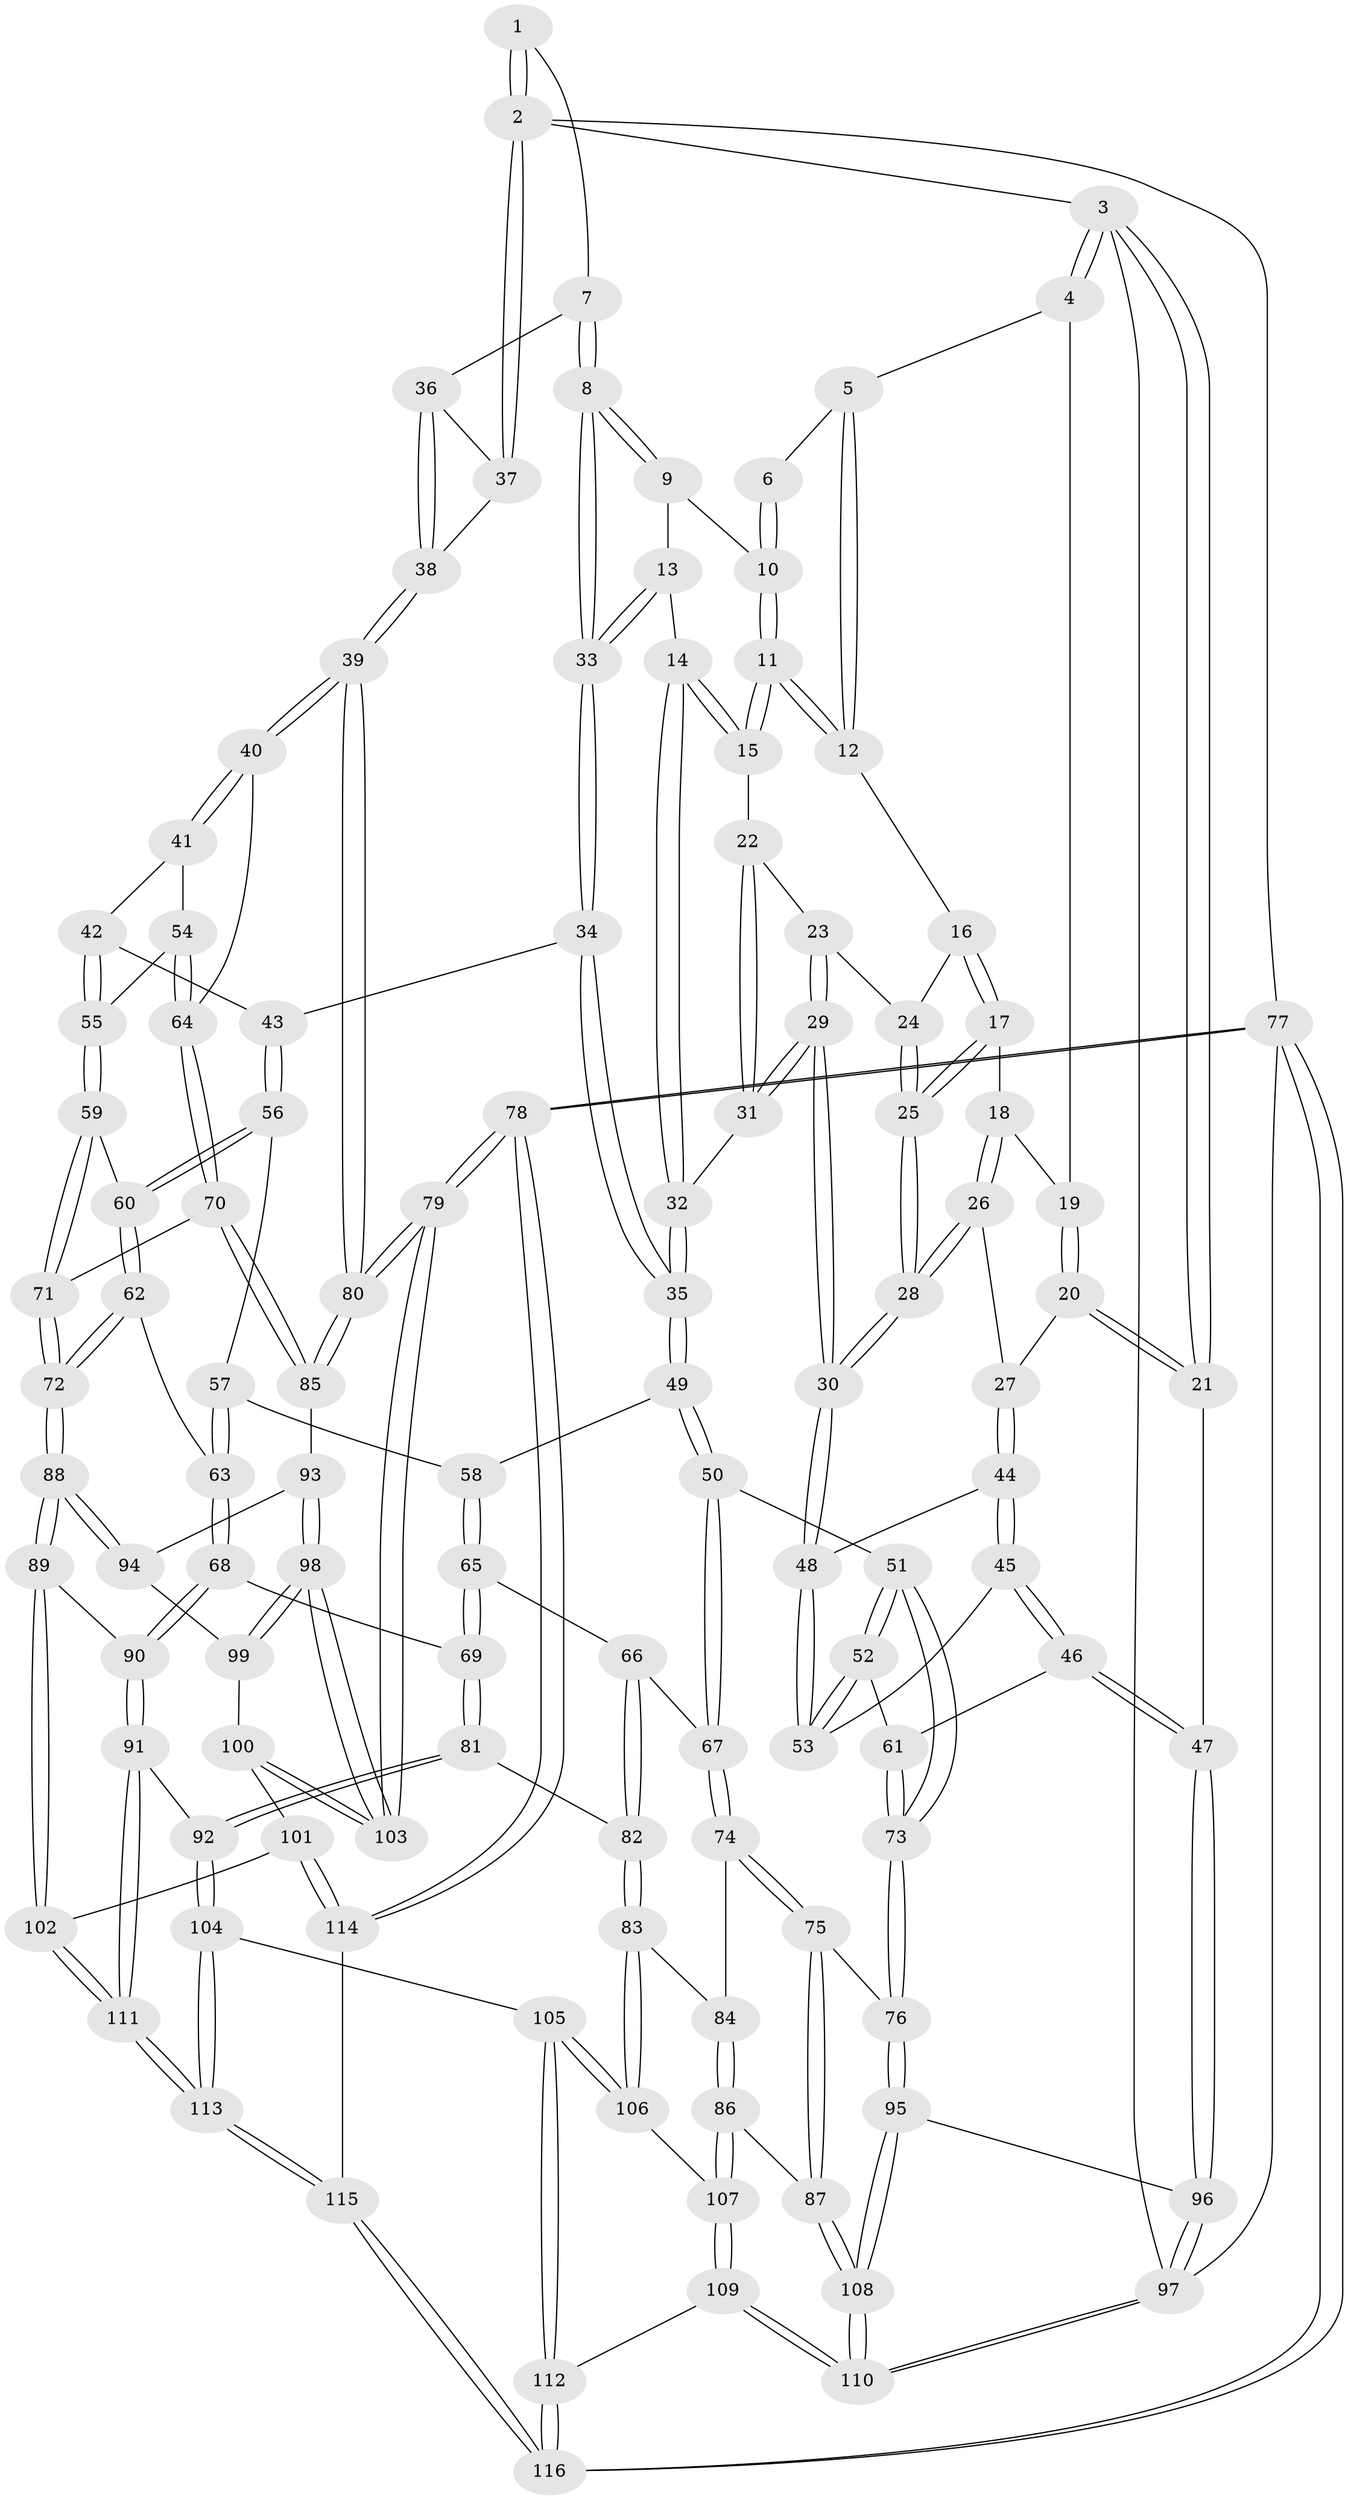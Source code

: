// coarse degree distribution, {5: 0.3275862068965517, 4: 0.3793103448275862, 6: 0.13793103448275862, 3: 0.08620689655172414, 2: 0.034482758620689655, 7: 0.034482758620689655}
// Generated by graph-tools (version 1.1) at 2025/21/03/04/25 18:21:06]
// undirected, 116 vertices, 287 edges
graph export_dot {
graph [start="1"]
  node [color=gray90,style=filled];
  1 [pos="+0.7493936373147112+0"];
  2 [pos="+1+0"];
  3 [pos="+0+0"];
  4 [pos="+0.04441745494587373+0"];
  5 [pos="+0.19099406649337095+0"];
  6 [pos="+0.5112814725372961+0"];
  7 [pos="+0.7530386184353467+0.22452684088356875"];
  8 [pos="+0.7306505338484206+0.27352100138626384"];
  9 [pos="+0.5391817169817464+0.1173989314973392"];
  10 [pos="+0.505694705433167+0.03821844711128594"];
  11 [pos="+0.4417355338257196+0.20179722224599034"];
  12 [pos="+0.3170680030129637+0.17076720913198196"];
  13 [pos="+0.579318859181418+0.2615879729698624"];
  14 [pos="+0.5180880325222994+0.27954813479861856"];
  15 [pos="+0.44316911981722834+0.21357406961432207"];
  16 [pos="+0.31251656859034427+0.19071766554740763"];
  17 [pos="+0.26429832458881963+0.24448078723972075"];
  18 [pos="+0.2313133355842723+0.24790176839864567"];
  19 [pos="+0.14620275467058633+0.09015968697579016"];
  20 [pos="+0.1410444050118223+0.3000278520205864"];
  21 [pos="+0+0.23373227058715695"];
  22 [pos="+0.40618748821274764+0.25373816378641206"];
  23 [pos="+0.36579647662556364+0.26305366111547707"];
  24 [pos="+0.35014975126751874+0.25365252925604626"];
  25 [pos="+0.29368250811521474+0.27997466096636575"];
  26 [pos="+0.1958520111744316+0.2994311906799959"];
  27 [pos="+0.16043064915531544+0.31472672503938615"];
  28 [pos="+0.30930529896733955+0.3607421514663938"];
  29 [pos="+0.33129491782342274+0.36512145963109105"];
  30 [pos="+0.3190558790575853+0.3737830736097756"];
  31 [pos="+0.4197757743462997+0.3417066858678662"];
  32 [pos="+0.4828308304838177+0.36200861517552285"];
  33 [pos="+0.7228211567328631+0.2943647472365267"];
  34 [pos="+0.7334182179718095+0.3603053315184227"];
  35 [pos="+0.5223522531549641+0.4784561080551416"];
  36 [pos="+0.8472963881067779+0.2248963745828573"];
  37 [pos="+1+0"];
  38 [pos="+1+0.3855715766371384"];
  39 [pos="+1+0.4356793648483728"];
  40 [pos="+1+0.4404851822239781"];
  41 [pos="+0.8613806065707456+0.4102064628951444"];
  42 [pos="+0.8009485025717764+0.4010132740263299"];
  43 [pos="+0.7566730106994889+0.3843085719668453"];
  44 [pos="+0.1584935204454543+0.3599764432788627"];
  45 [pos="+0.1300150436592949+0.4551651310290118"];
  46 [pos="+0+0.5572545401776214"];
  47 [pos="+0+0.5594229982952329"];
  48 [pos="+0.3150176573370036+0.3929289677150028"];
  49 [pos="+0.5095409477079457+0.5050367743488733"];
  50 [pos="+0.3934649830982279+0.5520039982060084"];
  51 [pos="+0.36021777417823847+0.5416874856082323"];
  52 [pos="+0.3348783709637441+0.5244401777399584"];
  53 [pos="+0.3127004148494978+0.4930068094277513"];
  54 [pos="+0.8590966412656422+0.5951020997258563"];
  55 [pos="+0.8367787446232198+0.6092133599603756"];
  56 [pos="+0.7211709391144465+0.5572941759223202"];
  57 [pos="+0.6590603118507551+0.5638047414472602"];
  58 [pos="+0.5627071632966855+0.5606065736168335"];
  59 [pos="+0.8352792924402641+0.6113414349358335"];
  60 [pos="+0.742515590154859+0.5973937307150657"];
  61 [pos="+0.17332829844613762+0.6201911831747806"];
  62 [pos="+0.7013995929486879+0.6815501294338214"];
  63 [pos="+0.6667806406260259+0.6981307260965465"];
  64 [pos="+1+0.46674690586840883"];
  65 [pos="+0.5822617160630973+0.6261879391266796"];
  66 [pos="+0.5273619961693123+0.6892424111227878"];
  67 [pos="+0.40673822946428045+0.6250076400913902"];
  68 [pos="+0.6624943586308332+0.7006014699043936"];
  69 [pos="+0.653749269171841+0.701764019802519"];
  70 [pos="+0.8678577199065453+0.7046459666102111"];
  71 [pos="+0.8624598725013791+0.7077710391947544"];
  72 [pos="+0.85214446761277+0.7536377473034196"];
  73 [pos="+0.23488265514268036+0.7331655519668049"];
  74 [pos="+0.4040217105000287+0.6890868020393713"];
  75 [pos="+0.32533827670923576+0.7672283038310106"];
  76 [pos="+0.23450232103790228+0.780153209576653"];
  77 [pos="+1+1"];
  78 [pos="+1+1"];
  79 [pos="+1+1"];
  80 [pos="+1+0.6146433095800619"];
  81 [pos="+0.6316762846832688+0.7299143229942311"];
  82 [pos="+0.525948866257958+0.7963807373010985"];
  83 [pos="+0.5258940948938681+0.7964523185163824"];
  84 [pos="+0.4085646842050934+0.6941603610943949"];
  85 [pos="+1+0.6247970182345302"];
  86 [pos="+0.41641320940030313+0.8483563583368292"];
  87 [pos="+0.4093247744560117+0.845951837509179"];
  88 [pos="+0.8524694484511117+0.7551984079945797"];
  89 [pos="+0.8236725027387253+0.8168239637972903"];
  90 [pos="+0.7441804926683734+0.8272367011066403"];
  91 [pos="+0.6947354628773766+0.8603414974698872"];
  92 [pos="+0.6770838996906866+0.8606810654962744"];
  93 [pos="+0.9442452529078809+0.7553000978779008"];
  94 [pos="+0.8785845350684516+0.7604652311442748"];
  95 [pos="+0.19795201934817103+0.8238859320433382"];
  96 [pos="+0+0.6935712134727517"];
  97 [pos="+0+1"];
  98 [pos="+1+0.8639377659844221"];
  99 [pos="+0.9433031569693378+0.8183011693714699"];
  100 [pos="+0.9391223778529789+0.8516538776785605"];
  101 [pos="+0.8861850273780341+0.8906727927147414"];
  102 [pos="+0.8272449864207302+0.8271832402288847"];
  103 [pos="+1+0.8960183296927473"];
  104 [pos="+0.5858674339985621+0.8965289973832395"];
  105 [pos="+0.5720575840463366+0.8942796131410107"];
  106 [pos="+0.5222621833788932+0.8218748175282229"];
  107 [pos="+0.4245874191347361+0.8524523822950398"];
  108 [pos="+0.21506274906505346+0.9269673349092574"];
  109 [pos="+0.3602099568560209+1"];
  110 [pos="+0.20465385085838445+1"];
  111 [pos="+0.7591718834917293+1"];
  112 [pos="+0.39000808180301744+1"];
  113 [pos="+0.7604468831134745+1"];
  114 [pos="+0.8873216692088927+0.89250780196239"];
  115 [pos="+0.7617671730852987+1"];
  116 [pos="+0.7762662822367314+1"];
  1 -- 2;
  1 -- 2;
  1 -- 7;
  2 -- 3;
  2 -- 37;
  2 -- 37;
  2 -- 77;
  3 -- 4;
  3 -- 4;
  3 -- 21;
  3 -- 21;
  3 -- 97;
  4 -- 5;
  4 -- 19;
  5 -- 6;
  5 -- 12;
  5 -- 12;
  6 -- 10;
  6 -- 10;
  7 -- 8;
  7 -- 8;
  7 -- 36;
  8 -- 9;
  8 -- 9;
  8 -- 33;
  8 -- 33;
  9 -- 10;
  9 -- 13;
  10 -- 11;
  10 -- 11;
  11 -- 12;
  11 -- 12;
  11 -- 15;
  11 -- 15;
  12 -- 16;
  13 -- 14;
  13 -- 33;
  13 -- 33;
  14 -- 15;
  14 -- 15;
  14 -- 32;
  14 -- 32;
  15 -- 22;
  16 -- 17;
  16 -- 17;
  16 -- 24;
  17 -- 18;
  17 -- 25;
  17 -- 25;
  18 -- 19;
  18 -- 26;
  18 -- 26;
  19 -- 20;
  19 -- 20;
  20 -- 21;
  20 -- 21;
  20 -- 27;
  21 -- 47;
  22 -- 23;
  22 -- 31;
  22 -- 31;
  23 -- 24;
  23 -- 29;
  23 -- 29;
  24 -- 25;
  24 -- 25;
  25 -- 28;
  25 -- 28;
  26 -- 27;
  26 -- 28;
  26 -- 28;
  27 -- 44;
  27 -- 44;
  28 -- 30;
  28 -- 30;
  29 -- 30;
  29 -- 30;
  29 -- 31;
  29 -- 31;
  30 -- 48;
  30 -- 48;
  31 -- 32;
  32 -- 35;
  32 -- 35;
  33 -- 34;
  33 -- 34;
  34 -- 35;
  34 -- 35;
  34 -- 43;
  35 -- 49;
  35 -- 49;
  36 -- 37;
  36 -- 38;
  36 -- 38;
  37 -- 38;
  38 -- 39;
  38 -- 39;
  39 -- 40;
  39 -- 40;
  39 -- 80;
  39 -- 80;
  40 -- 41;
  40 -- 41;
  40 -- 64;
  41 -- 42;
  41 -- 54;
  42 -- 43;
  42 -- 55;
  42 -- 55;
  43 -- 56;
  43 -- 56;
  44 -- 45;
  44 -- 45;
  44 -- 48;
  45 -- 46;
  45 -- 46;
  45 -- 53;
  46 -- 47;
  46 -- 47;
  46 -- 61;
  47 -- 96;
  47 -- 96;
  48 -- 53;
  48 -- 53;
  49 -- 50;
  49 -- 50;
  49 -- 58;
  50 -- 51;
  50 -- 67;
  50 -- 67;
  51 -- 52;
  51 -- 52;
  51 -- 73;
  51 -- 73;
  52 -- 53;
  52 -- 53;
  52 -- 61;
  54 -- 55;
  54 -- 64;
  54 -- 64;
  55 -- 59;
  55 -- 59;
  56 -- 57;
  56 -- 60;
  56 -- 60;
  57 -- 58;
  57 -- 63;
  57 -- 63;
  58 -- 65;
  58 -- 65;
  59 -- 60;
  59 -- 71;
  59 -- 71;
  60 -- 62;
  60 -- 62;
  61 -- 73;
  61 -- 73;
  62 -- 63;
  62 -- 72;
  62 -- 72;
  63 -- 68;
  63 -- 68;
  64 -- 70;
  64 -- 70;
  65 -- 66;
  65 -- 69;
  65 -- 69;
  66 -- 67;
  66 -- 82;
  66 -- 82;
  67 -- 74;
  67 -- 74;
  68 -- 69;
  68 -- 90;
  68 -- 90;
  69 -- 81;
  69 -- 81;
  70 -- 71;
  70 -- 85;
  70 -- 85;
  71 -- 72;
  71 -- 72;
  72 -- 88;
  72 -- 88;
  73 -- 76;
  73 -- 76;
  74 -- 75;
  74 -- 75;
  74 -- 84;
  75 -- 76;
  75 -- 87;
  75 -- 87;
  76 -- 95;
  76 -- 95;
  77 -- 78;
  77 -- 78;
  77 -- 116;
  77 -- 116;
  77 -- 97;
  78 -- 79;
  78 -- 79;
  78 -- 114;
  78 -- 114;
  79 -- 80;
  79 -- 80;
  79 -- 103;
  79 -- 103;
  80 -- 85;
  80 -- 85;
  81 -- 82;
  81 -- 92;
  81 -- 92;
  82 -- 83;
  82 -- 83;
  83 -- 84;
  83 -- 106;
  83 -- 106;
  84 -- 86;
  84 -- 86;
  85 -- 93;
  86 -- 87;
  86 -- 107;
  86 -- 107;
  87 -- 108;
  87 -- 108;
  88 -- 89;
  88 -- 89;
  88 -- 94;
  88 -- 94;
  89 -- 90;
  89 -- 102;
  89 -- 102;
  90 -- 91;
  90 -- 91;
  91 -- 92;
  91 -- 111;
  91 -- 111;
  92 -- 104;
  92 -- 104;
  93 -- 94;
  93 -- 98;
  93 -- 98;
  94 -- 99;
  95 -- 96;
  95 -- 108;
  95 -- 108;
  96 -- 97;
  96 -- 97;
  97 -- 110;
  97 -- 110;
  98 -- 99;
  98 -- 99;
  98 -- 103;
  98 -- 103;
  99 -- 100;
  100 -- 101;
  100 -- 103;
  100 -- 103;
  101 -- 102;
  101 -- 114;
  101 -- 114;
  102 -- 111;
  102 -- 111;
  104 -- 105;
  104 -- 113;
  104 -- 113;
  105 -- 106;
  105 -- 106;
  105 -- 112;
  105 -- 112;
  106 -- 107;
  107 -- 109;
  107 -- 109;
  108 -- 110;
  108 -- 110;
  109 -- 110;
  109 -- 110;
  109 -- 112;
  111 -- 113;
  111 -- 113;
  112 -- 116;
  112 -- 116;
  113 -- 115;
  113 -- 115;
  114 -- 115;
  115 -- 116;
  115 -- 116;
}
